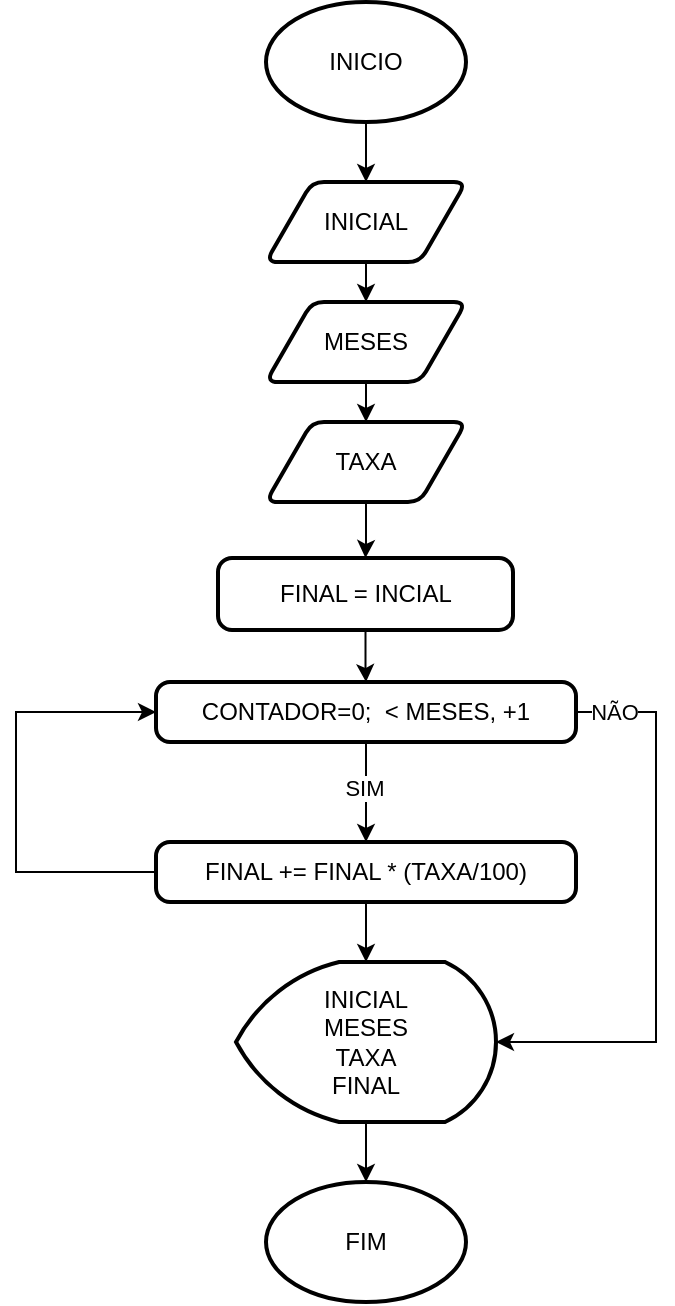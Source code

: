 <mxfile version="25.0.3">
  <diagram name="Página-1" id="LNeB29zAzY3tVEtzIFbt">
    <mxGraphModel dx="1434" dy="780" grid="1" gridSize="10" guides="1" tooltips="1" connect="1" arrows="1" fold="1" page="1" pageScale="1" pageWidth="1169" pageHeight="827" math="0" shadow="0">
      <root>
        <mxCell id="0" />
        <mxCell id="1" parent="0" />
        <mxCell id="fCkfP0nTno-0w-6p4mU8-6" style="edgeStyle=orthogonalEdgeStyle;rounded=0;orthogonalLoop=1;jettySize=auto;html=1;" edge="1" parent="1" source="fCkfP0nTno-0w-6p4mU8-1" target="fCkfP0nTno-0w-6p4mU8-3">
          <mxGeometry relative="1" as="geometry" />
        </mxCell>
        <mxCell id="fCkfP0nTno-0w-6p4mU8-1" value="INICIO" style="strokeWidth=2;html=1;shape=mxgraph.flowchart.start_1;whiteSpace=wrap;" vertex="1" parent="1">
          <mxGeometry x="535" y="100" width="100" height="60" as="geometry" />
        </mxCell>
        <mxCell id="fCkfP0nTno-0w-6p4mU8-2" value="FIM" style="strokeWidth=2;html=1;shape=mxgraph.flowchart.start_1;whiteSpace=wrap;" vertex="1" parent="1">
          <mxGeometry x="535" y="690" width="100" height="60" as="geometry" />
        </mxCell>
        <mxCell id="fCkfP0nTno-0w-6p4mU8-7" style="edgeStyle=orthogonalEdgeStyle;rounded=0;orthogonalLoop=1;jettySize=auto;html=1;" edge="1" parent="1" source="fCkfP0nTno-0w-6p4mU8-3" target="fCkfP0nTno-0w-6p4mU8-4">
          <mxGeometry relative="1" as="geometry" />
        </mxCell>
        <mxCell id="fCkfP0nTno-0w-6p4mU8-3" value="INICIAL" style="shape=parallelogram;html=1;strokeWidth=2;perimeter=parallelogramPerimeter;whiteSpace=wrap;rounded=1;arcSize=12;size=0.23;" vertex="1" parent="1">
          <mxGeometry x="535" y="190" width="100" height="40" as="geometry" />
        </mxCell>
        <mxCell id="fCkfP0nTno-0w-6p4mU8-8" style="edgeStyle=orthogonalEdgeStyle;rounded=0;orthogonalLoop=1;jettySize=auto;html=1;" edge="1" parent="1" source="fCkfP0nTno-0w-6p4mU8-4" target="fCkfP0nTno-0w-6p4mU8-5">
          <mxGeometry relative="1" as="geometry" />
        </mxCell>
        <mxCell id="fCkfP0nTno-0w-6p4mU8-4" value="MESES" style="shape=parallelogram;html=1;strokeWidth=2;perimeter=parallelogramPerimeter;whiteSpace=wrap;rounded=1;arcSize=12;size=0.23;" vertex="1" parent="1">
          <mxGeometry x="535" y="250" width="100" height="40" as="geometry" />
        </mxCell>
        <mxCell id="fCkfP0nTno-0w-6p4mU8-11" style="edgeStyle=orthogonalEdgeStyle;rounded=0;orthogonalLoop=1;jettySize=auto;html=1;" edge="1" parent="1" source="fCkfP0nTno-0w-6p4mU8-5" target="fCkfP0nTno-0w-6p4mU8-10">
          <mxGeometry relative="1" as="geometry" />
        </mxCell>
        <mxCell id="fCkfP0nTno-0w-6p4mU8-5" value="TAXA" style="shape=parallelogram;html=1;strokeWidth=2;perimeter=parallelogramPerimeter;whiteSpace=wrap;rounded=1;arcSize=12;size=0.23;" vertex="1" parent="1">
          <mxGeometry x="535" y="310" width="100" height="40" as="geometry" />
        </mxCell>
        <mxCell id="fCkfP0nTno-0w-6p4mU8-9" style="edgeStyle=orthogonalEdgeStyle;rounded=0;orthogonalLoop=1;jettySize=auto;html=1;exitX=0.5;exitY=1;exitDx=0;exitDy=0;" edge="1" parent="1" source="fCkfP0nTno-0w-6p4mU8-5" target="fCkfP0nTno-0w-6p4mU8-5">
          <mxGeometry relative="1" as="geometry" />
        </mxCell>
        <mxCell id="fCkfP0nTno-0w-6p4mU8-13" style="edgeStyle=orthogonalEdgeStyle;rounded=0;orthogonalLoop=1;jettySize=auto;html=1;" edge="1" parent="1" source="fCkfP0nTno-0w-6p4mU8-10" target="fCkfP0nTno-0w-6p4mU8-12">
          <mxGeometry relative="1" as="geometry" />
        </mxCell>
        <mxCell id="fCkfP0nTno-0w-6p4mU8-10" value="FINAL = INCIAL" style="rounded=1;whiteSpace=wrap;html=1;absoluteArcSize=1;arcSize=14;strokeWidth=2;" vertex="1" parent="1">
          <mxGeometry x="511" y="378" width="147.5" height="36" as="geometry" />
        </mxCell>
        <mxCell id="fCkfP0nTno-0w-6p4mU8-15" style="edgeStyle=orthogonalEdgeStyle;rounded=0;orthogonalLoop=1;jettySize=auto;html=1;" edge="1" parent="1" source="fCkfP0nTno-0w-6p4mU8-12" target="fCkfP0nTno-0w-6p4mU8-14">
          <mxGeometry relative="1" as="geometry" />
        </mxCell>
        <mxCell id="fCkfP0nTno-0w-6p4mU8-16" value="SIM" style="edgeLabel;html=1;align=center;verticalAlign=middle;resizable=0;points=[];" vertex="1" connectable="0" parent="fCkfP0nTno-0w-6p4mU8-15">
          <mxGeometry x="0.08" y="-1" relative="1" as="geometry">
            <mxPoint y="-4" as="offset" />
          </mxGeometry>
        </mxCell>
        <mxCell id="fCkfP0nTno-0w-6p4mU8-12" value="CONTADOR=0;&amp;nbsp; &amp;lt; MESES, +1" style="rounded=1;whiteSpace=wrap;html=1;absoluteArcSize=1;arcSize=14;strokeWidth=2;" vertex="1" parent="1">
          <mxGeometry x="480" y="440" width="210" height="30" as="geometry" />
        </mxCell>
        <mxCell id="fCkfP0nTno-0w-6p4mU8-17" style="edgeStyle=orthogonalEdgeStyle;rounded=0;orthogonalLoop=1;jettySize=auto;html=1;entryX=0;entryY=0.5;entryDx=0;entryDy=0;" edge="1" parent="1" source="fCkfP0nTno-0w-6p4mU8-14" target="fCkfP0nTno-0w-6p4mU8-12">
          <mxGeometry relative="1" as="geometry">
            <Array as="points">
              <mxPoint x="410" y="535" />
              <mxPoint x="410" y="455" />
            </Array>
          </mxGeometry>
        </mxCell>
        <mxCell id="fCkfP0nTno-0w-6p4mU8-19" style="edgeStyle=orthogonalEdgeStyle;rounded=0;orthogonalLoop=1;jettySize=auto;html=1;" edge="1" parent="1" source="fCkfP0nTno-0w-6p4mU8-14" target="fCkfP0nTno-0w-6p4mU8-18">
          <mxGeometry relative="1" as="geometry" />
        </mxCell>
        <mxCell id="fCkfP0nTno-0w-6p4mU8-14" value="FINAL += FINAL * (TAXA/100)" style="rounded=1;whiteSpace=wrap;html=1;absoluteArcSize=1;arcSize=14;strokeWidth=2;" vertex="1" parent="1">
          <mxGeometry x="480" y="520" width="210" height="30" as="geometry" />
        </mxCell>
        <mxCell id="fCkfP0nTno-0w-6p4mU8-22" style="edgeStyle=orthogonalEdgeStyle;rounded=0;orthogonalLoop=1;jettySize=auto;html=1;" edge="1" parent="1" source="fCkfP0nTno-0w-6p4mU8-18" target="fCkfP0nTno-0w-6p4mU8-2">
          <mxGeometry relative="1" as="geometry" />
        </mxCell>
        <mxCell id="fCkfP0nTno-0w-6p4mU8-18" value="INICIAL&lt;div&gt;MESES&lt;/div&gt;&lt;div&gt;TAXA&lt;/div&gt;&lt;div&gt;FINAL&lt;/div&gt;" style="strokeWidth=2;html=1;shape=mxgraph.flowchart.display;whiteSpace=wrap;" vertex="1" parent="1">
          <mxGeometry x="520" y="580" width="130" height="80" as="geometry" />
        </mxCell>
        <mxCell id="fCkfP0nTno-0w-6p4mU8-20" style="edgeStyle=orthogonalEdgeStyle;rounded=0;orthogonalLoop=1;jettySize=auto;html=1;entryX=1;entryY=0.5;entryDx=0;entryDy=0;entryPerimeter=0;" edge="1" parent="1" source="fCkfP0nTno-0w-6p4mU8-12" target="fCkfP0nTno-0w-6p4mU8-18">
          <mxGeometry relative="1" as="geometry">
            <Array as="points">
              <mxPoint x="730" y="455" />
              <mxPoint x="730" y="620" />
            </Array>
          </mxGeometry>
        </mxCell>
        <mxCell id="fCkfP0nTno-0w-6p4mU8-21" value="NÃO" style="edgeLabel;html=1;align=center;verticalAlign=middle;resizable=0;points=[];" vertex="1" connectable="0" parent="fCkfP0nTno-0w-6p4mU8-20">
          <mxGeometry x="-0.867" relative="1" as="geometry">
            <mxPoint as="offset" />
          </mxGeometry>
        </mxCell>
      </root>
    </mxGraphModel>
  </diagram>
</mxfile>
